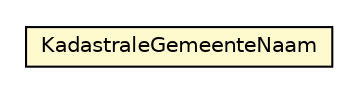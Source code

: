 #!/usr/local/bin/dot
#
# Class diagram 
# Generated by UMLGraph version R5_6-24-gf6e263 (http://www.umlgraph.org/)
#

digraph G {
	edge [fontname="Helvetica",fontsize=10,labelfontname="Helvetica",labelfontsize=10];
	node [fontname="Helvetica",fontsize=10,shape=plaintext];
	nodesep=0.25;
	ranksep=0.5;
	// nl.egem.stuf.sector.bg._0204.KGMTabel.KadastraleGemeenteNaam
	c100711 [label=<<table title="nl.egem.stuf.sector.bg._0204.KGMTabel.KadastraleGemeenteNaam" border="0" cellborder="1" cellspacing="0" cellpadding="2" port="p" bgcolor="lemonChiffon" href="./KGMTabel.KadastraleGemeenteNaam.html">
		<tr><td><table border="0" cellspacing="0" cellpadding="1">
<tr><td align="center" balign="center"> KadastraleGemeenteNaam </td></tr>
		</table></td></tr>
		</table>>, URL="./KGMTabel.KadastraleGemeenteNaam.html", fontname="Helvetica", fontcolor="black", fontsize=10.0];
}

